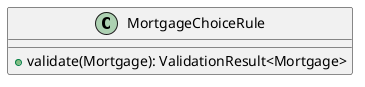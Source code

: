 @startuml

    class MortgageChoiceRule [[MortgageChoiceRule.html]] {
        +validate(Mortgage): ValidationResult<Mortgage>
    }

@enduml
